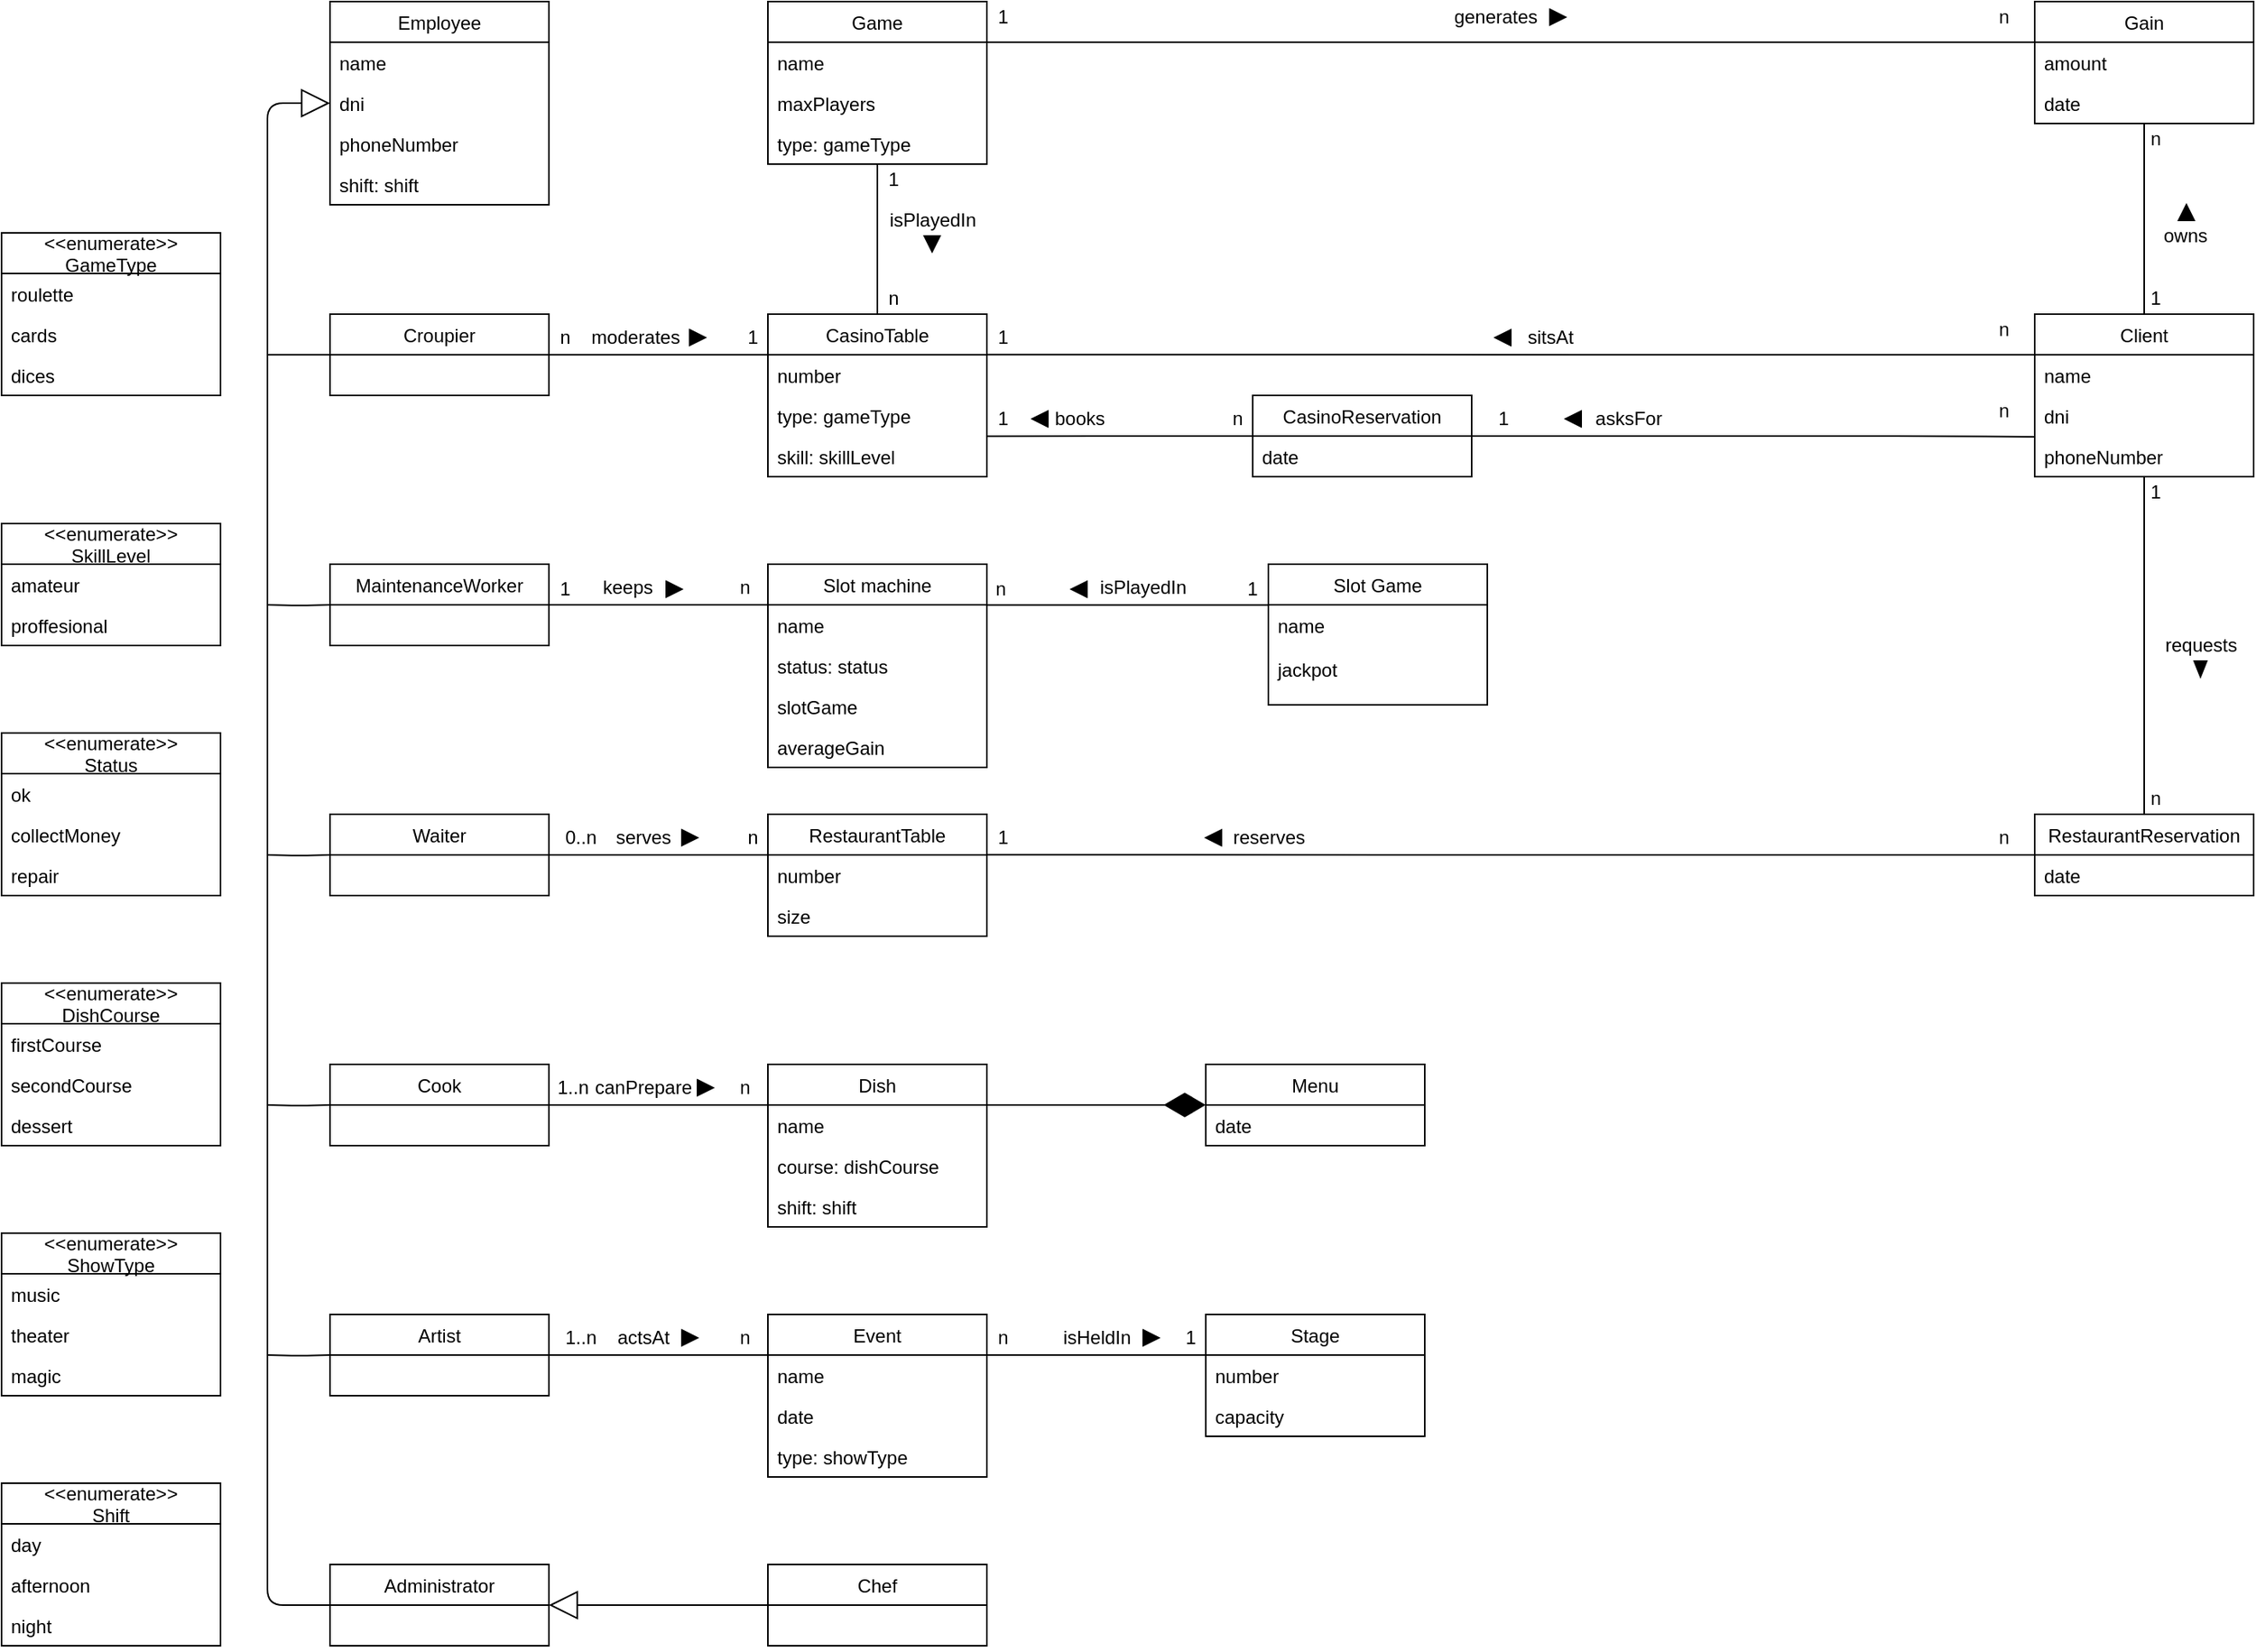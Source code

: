 <mxfile version="13.9.2" type="device"><diagram id="haP7rT65bJ3RNNxYi6FX" name="Page-1"><mxGraphModel dx="2075" dy="1882" grid="1" gridSize="10" guides="1" tooltips="1" connect="1" arrows="0" fold="1" page="1" pageScale="1" pageWidth="827" pageHeight="1169" math="0" shadow="0"><root><mxCell id="0"/><mxCell id="1" parent="0"/><mxCell id="ttoo0O_EBMb4lFPhNfV6-1" value="Employee" style="swimlane;fontStyle=0;childLayout=stackLayout;horizontal=1;startSize=26;fillColor=none;horizontalStack=0;resizeParent=1;resizeParentMax=0;resizeLast=0;collapsible=1;marginBottom=0;" parent="1" vertex="1"><mxGeometry x="-40" y="-960" width="140" height="130" as="geometry"/></mxCell><mxCell id="ttoo0O_EBMb4lFPhNfV6-2" value="name" style="text;strokeColor=none;fillColor=none;align=left;verticalAlign=top;spacingLeft=4;spacingRight=4;overflow=hidden;rotatable=0;points=[[0,0.5],[1,0.5]];portConstraint=eastwest;" parent="ttoo0O_EBMb4lFPhNfV6-1" vertex="1"><mxGeometry y="26" width="140" height="26" as="geometry"/></mxCell><mxCell id="ttoo0O_EBMb4lFPhNfV6-3" value="dni" style="text;strokeColor=none;fillColor=none;align=left;verticalAlign=top;spacingLeft=4;spacingRight=4;overflow=hidden;rotatable=0;points=[[0,0.5],[1,0.5]];portConstraint=eastwest;" parent="ttoo0O_EBMb4lFPhNfV6-1" vertex="1"><mxGeometry y="52" width="140" height="26" as="geometry"/></mxCell><mxCell id="ttoo0O_EBMb4lFPhNfV6-4" value="phoneNumber" style="text;strokeColor=none;fillColor=none;align=left;verticalAlign=top;spacingLeft=4;spacingRight=4;overflow=hidden;rotatable=0;points=[[0,0.5],[1,0.5]];portConstraint=eastwest;" parent="ttoo0O_EBMb4lFPhNfV6-1" vertex="1"><mxGeometry y="78" width="140" height="26" as="geometry"/></mxCell><mxCell id="U2jEPS7BG4JOYbLefs9r-9" value="shift: shift" style="text;strokeColor=none;fillColor=none;align=left;verticalAlign=top;spacingLeft=4;spacingRight=4;overflow=hidden;rotatable=0;points=[[0,0.5],[1,0.5]];portConstraint=eastwest;" parent="ttoo0O_EBMb4lFPhNfV6-1" vertex="1"><mxGeometry y="104" width="140" height="26" as="geometry"/></mxCell><mxCell id="ttoo0O_EBMb4lFPhNfV6-5" value="Cook" style="swimlane;fontStyle=0;childLayout=stackLayout;horizontal=1;startSize=26;fillColor=none;horizontalStack=0;resizeParent=1;resizeParentMax=0;resizeLast=0;collapsible=1;marginBottom=0;" parent="1" vertex="1"><mxGeometry x="-40" y="-280" width="140" height="52" as="geometry"/></mxCell><mxCell id="ttoo0O_EBMb4lFPhNfV6-9" value="Administrator" style="swimlane;fontStyle=0;childLayout=stackLayout;horizontal=1;startSize=26;fillColor=none;horizontalStack=0;resizeParent=1;resizeParentMax=0;resizeLast=0;collapsible=1;marginBottom=0;" parent="1" vertex="1"><mxGeometry x="-40" y="40" width="140" height="52" as="geometry"/></mxCell><mxCell id="ttoo0O_EBMb4lFPhNfV6-13" value="Artist" style="swimlane;fontStyle=0;childLayout=stackLayout;horizontal=1;startSize=26;fillColor=none;horizontalStack=0;resizeParent=1;resizeParentMax=0;resizeLast=0;collapsible=1;marginBottom=0;" parent="1" vertex="1"><mxGeometry x="-40" y="-120" width="140" height="52" as="geometry"/></mxCell><mxCell id="ttoo0O_EBMb4lFPhNfV6-17" value="Croupier" style="swimlane;fontStyle=0;childLayout=stackLayout;horizontal=1;startSize=26;fillColor=none;horizontalStack=0;resizeParent=1;resizeParentMax=0;resizeLast=0;collapsible=1;marginBottom=0;" parent="1" vertex="1"><mxGeometry x="-40" y="-760" width="140" height="52" as="geometry"/></mxCell><mxCell id="ttoo0O_EBMb4lFPhNfV6-22" value="Chef" style="swimlane;fontStyle=0;childLayout=stackLayout;horizontal=1;startSize=26;fillColor=none;horizontalStack=0;resizeParent=1;resizeParentMax=0;resizeLast=0;collapsible=1;marginBottom=0;swimlaneFillColor=#ffffff;" parent="1" vertex="1"><mxGeometry x="240" y="40" width="140" height="52" as="geometry"/></mxCell><mxCell id="ttoo0O_EBMb4lFPhNfV6-30" value="Game" style="swimlane;fontStyle=0;childLayout=stackLayout;horizontal=1;startSize=26;horizontalStack=0;resizeParent=1;resizeParentMax=0;resizeLast=0;collapsible=1;marginBottom=0;" parent="1" vertex="1"><mxGeometry x="240" y="-960" width="140" height="104" as="geometry"/></mxCell><mxCell id="ttoo0O_EBMb4lFPhNfV6-31" value="name" style="text;strokeColor=none;fillColor=none;align=left;verticalAlign=top;spacingLeft=4;spacingRight=4;overflow=hidden;rotatable=0;points=[[0,0.5],[1,0.5]];portConstraint=eastwest;" parent="ttoo0O_EBMb4lFPhNfV6-30" vertex="1"><mxGeometry y="26" width="140" height="26" as="geometry"/></mxCell><mxCell id="ttoo0O_EBMb4lFPhNfV6-33" value="maxPlayers" style="text;strokeColor=none;fillColor=none;align=left;verticalAlign=top;spacingLeft=4;spacingRight=4;overflow=hidden;rotatable=0;points=[[0,0.5],[1,0.5]];portConstraint=eastwest;" parent="ttoo0O_EBMb4lFPhNfV6-30" vertex="1"><mxGeometry y="52" width="140" height="26" as="geometry"/></mxCell><mxCell id="U2jEPS7BG4JOYbLefs9r-18" value="type: gameType" style="text;strokeColor=none;fillColor=none;align=left;verticalAlign=top;spacingLeft=4;spacingRight=4;overflow=hidden;rotatable=0;points=[[0,0.5],[1,0.5]];portConstraint=eastwest;" parent="ttoo0O_EBMb4lFPhNfV6-30" vertex="1"><mxGeometry y="78" width="140" height="26" as="geometry"/></mxCell><mxCell id="ttoo0O_EBMb4lFPhNfV6-34" value="CasinoTable" style="swimlane;fontStyle=0;childLayout=stackLayout;horizontal=1;startSize=26;fillColor=none;horizontalStack=0;resizeParent=1;resizeParentMax=0;resizeLast=0;collapsible=1;marginBottom=0;" parent="1" vertex="1"><mxGeometry x="240" y="-760" width="140" height="104" as="geometry"/></mxCell><mxCell id="ttoo0O_EBMb4lFPhNfV6-35" value="number" style="text;strokeColor=none;fillColor=none;align=left;verticalAlign=top;spacingLeft=4;spacingRight=4;overflow=hidden;rotatable=0;points=[[0,0.5],[1,0.5]];portConstraint=eastwest;" parent="ttoo0O_EBMb4lFPhNfV6-34" vertex="1"><mxGeometry y="26" width="140" height="26" as="geometry"/></mxCell><mxCell id="U2jEPS7BG4JOYbLefs9r-17" value="type: gameType" style="text;strokeColor=none;fillColor=none;align=left;verticalAlign=top;spacingLeft=4;spacingRight=4;overflow=hidden;rotatable=0;points=[[0,0.5],[1,0.5]];portConstraint=eastwest;" parent="ttoo0O_EBMb4lFPhNfV6-34" vertex="1"><mxGeometry y="52" width="140" height="26" as="geometry"/></mxCell><mxCell id="U2jEPS7BG4JOYbLefs9r-93" value="skill: skillLevel" style="text;strokeColor=none;fillColor=none;align=left;verticalAlign=top;spacingLeft=4;spacingRight=4;overflow=hidden;rotatable=0;points=[[0,0.5],[1,0.5]];portConstraint=eastwest;" parent="ttoo0O_EBMb4lFPhNfV6-34" vertex="1"><mxGeometry y="78" width="140" height="26" as="geometry"/></mxCell><mxCell id="ttoo0O_EBMb4lFPhNfV6-38" value="&lt;&lt;enumerate&gt;&gt;&#10;Shift" style="swimlane;fontStyle=0;childLayout=stackLayout;horizontal=1;startSize=26;fillColor=none;horizontalStack=0;resizeParent=1;resizeParentMax=0;resizeLast=0;collapsible=1;marginBottom=0;" parent="1" vertex="1"><mxGeometry x="-250" y="-12" width="140" height="104" as="geometry"/></mxCell><mxCell id="ttoo0O_EBMb4lFPhNfV6-39" value="day" style="text;strokeColor=none;fillColor=none;align=left;verticalAlign=top;spacingLeft=4;spacingRight=4;overflow=hidden;rotatable=0;points=[[0,0.5],[1,0.5]];portConstraint=eastwest;" parent="ttoo0O_EBMb4lFPhNfV6-38" vertex="1"><mxGeometry y="26" width="140" height="26" as="geometry"/></mxCell><mxCell id="ttoo0O_EBMb4lFPhNfV6-40" value="afternoon" style="text;strokeColor=none;fillColor=none;align=left;verticalAlign=top;spacingLeft=4;spacingRight=4;overflow=hidden;rotatable=0;points=[[0,0.5],[1,0.5]];portConstraint=eastwest;" parent="ttoo0O_EBMb4lFPhNfV6-38" vertex="1"><mxGeometry y="52" width="140" height="26" as="geometry"/></mxCell><mxCell id="ttoo0O_EBMb4lFPhNfV6-41" value="night" style="text;strokeColor=none;fillColor=none;align=left;verticalAlign=top;spacingLeft=4;spacingRight=4;overflow=hidden;rotatable=0;points=[[0,0.5],[1,0.5]];portConstraint=eastwest;" parent="ttoo0O_EBMb4lFPhNfV6-38" vertex="1"><mxGeometry y="78" width="140" height="26" as="geometry"/></mxCell><mxCell id="ttoo0O_EBMb4lFPhNfV6-42" value="Event" style="swimlane;fontStyle=0;childLayout=stackLayout;horizontal=1;startSize=26;fillColor=none;horizontalStack=0;resizeParent=1;resizeParentMax=0;resizeLast=0;collapsible=1;marginBottom=0;" parent="1" vertex="1"><mxGeometry x="240" y="-120" width="140" height="104" as="geometry"/></mxCell><mxCell id="ttoo0O_EBMb4lFPhNfV6-43" value="name" style="text;strokeColor=none;fillColor=none;align=left;verticalAlign=top;spacingLeft=4;spacingRight=4;overflow=hidden;rotatable=0;points=[[0,0.5],[1,0.5]];portConstraint=eastwest;" parent="ttoo0O_EBMb4lFPhNfV6-42" vertex="1"><mxGeometry y="26" width="140" height="26" as="geometry"/></mxCell><mxCell id="ttoo0O_EBMb4lFPhNfV6-44" value="date" style="text;strokeColor=none;fillColor=none;align=left;verticalAlign=top;spacingLeft=4;spacingRight=4;overflow=hidden;rotatable=0;points=[[0,0.5],[1,0.5]];portConstraint=eastwest;" parent="ttoo0O_EBMb4lFPhNfV6-42" vertex="1"><mxGeometry y="52" width="140" height="26" as="geometry"/></mxCell><mxCell id="ttoo0O_EBMb4lFPhNfV6-45" value="type: showType" style="text;strokeColor=none;fillColor=none;align=left;verticalAlign=top;spacingLeft=4;spacingRight=4;overflow=hidden;rotatable=0;points=[[0,0.5],[1,0.5]];portConstraint=eastwest;" parent="ttoo0O_EBMb4lFPhNfV6-42" vertex="1"><mxGeometry y="78" width="140" height="26" as="geometry"/></mxCell><mxCell id="ttoo0O_EBMb4lFPhNfV6-46" value="Slot machine" style="swimlane;fontStyle=0;childLayout=stackLayout;horizontal=1;startSize=26;fillColor=none;horizontalStack=0;resizeParent=1;resizeParentMax=0;resizeLast=0;collapsible=1;marginBottom=0;" parent="1" vertex="1"><mxGeometry x="240" y="-600" width="140" height="130" as="geometry"/></mxCell><mxCell id="ttoo0O_EBMb4lFPhNfV6-47" value="name" style="text;strokeColor=none;fillColor=none;align=left;verticalAlign=top;spacingLeft=4;spacingRight=4;overflow=hidden;rotatable=0;points=[[0,0.5],[1,0.5]];portConstraint=eastwest;" parent="ttoo0O_EBMb4lFPhNfV6-46" vertex="1"><mxGeometry y="26" width="140" height="26" as="geometry"/></mxCell><mxCell id="I0wCT_-brJnPzr2VMKMi-22" value="status: status" style="text;strokeColor=none;fillColor=none;align=left;verticalAlign=top;spacingLeft=4;spacingRight=4;overflow=hidden;rotatable=0;points=[[0,0.5],[1,0.5]];portConstraint=eastwest;" parent="ttoo0O_EBMb4lFPhNfV6-46" vertex="1"><mxGeometry y="52" width="140" height="26" as="geometry"/></mxCell><mxCell id="cX-3Dcb7DaohZiwyFIix-3" value="slotGame" style="text;strokeColor=none;fillColor=none;align=left;verticalAlign=top;spacingLeft=4;spacingRight=4;overflow=hidden;rotatable=0;points=[[0,0.5],[1,0.5]];portConstraint=eastwest;" parent="ttoo0O_EBMb4lFPhNfV6-46" vertex="1"><mxGeometry y="78" width="140" height="26" as="geometry"/></mxCell><mxCell id="ttoo0O_EBMb4lFPhNfV6-48" value="averageGain" style="text;strokeColor=none;fillColor=none;align=left;verticalAlign=top;spacingLeft=4;spacingRight=4;overflow=hidden;rotatable=0;points=[[0,0.5],[1,0.5]];portConstraint=eastwest;" parent="ttoo0O_EBMb4lFPhNfV6-46" vertex="1"><mxGeometry y="104" width="140" height="26" as="geometry"/></mxCell><mxCell id="ttoo0O_EBMb4lFPhNfV6-50" value="Menu" style="swimlane;fontStyle=0;childLayout=stackLayout;horizontal=1;startSize=26;fillColor=none;horizontalStack=0;resizeParent=1;resizeParentMax=0;resizeLast=0;collapsible=1;marginBottom=0;" parent="1" vertex="1"><mxGeometry x="520" y="-280" width="140" height="52" as="geometry"/></mxCell><mxCell id="ttoo0O_EBMb4lFPhNfV6-51" value="date" style="text;strokeColor=none;fillColor=none;align=left;verticalAlign=top;spacingLeft=4;spacingRight=4;overflow=hidden;rotatable=0;points=[[0,0.5],[1,0.5]];portConstraint=eastwest;" parent="ttoo0O_EBMb4lFPhNfV6-50" vertex="1"><mxGeometry y="26" width="140" height="26" as="geometry"/></mxCell><mxCell id="ttoo0O_EBMb4lFPhNfV6-58" value="&lt;&lt;enumerate&gt;&gt;&#10;DishCourse" style="swimlane;fontStyle=0;childLayout=stackLayout;horizontal=1;startSize=26;fillColor=none;horizontalStack=0;resizeParent=1;resizeParentMax=0;resizeLast=0;collapsible=1;marginBottom=0;" parent="1" vertex="1"><mxGeometry x="-250" y="-332" width="140" height="104" as="geometry"/></mxCell><mxCell id="ttoo0O_EBMb4lFPhNfV6-59" value="firstCourse" style="text;strokeColor=none;fillColor=none;align=left;verticalAlign=top;spacingLeft=4;spacingRight=4;overflow=hidden;rotatable=0;points=[[0,0.5],[1,0.5]];portConstraint=eastwest;" parent="ttoo0O_EBMb4lFPhNfV6-58" vertex="1"><mxGeometry y="26" width="140" height="26" as="geometry"/></mxCell><mxCell id="ttoo0O_EBMb4lFPhNfV6-60" value="secondCourse" style="text;strokeColor=none;fillColor=none;align=left;verticalAlign=top;spacingLeft=4;spacingRight=4;overflow=hidden;rotatable=0;points=[[0,0.5],[1,0.5]];portConstraint=eastwest;" parent="ttoo0O_EBMb4lFPhNfV6-58" vertex="1"><mxGeometry y="52" width="140" height="26" as="geometry"/></mxCell><mxCell id="ttoo0O_EBMb4lFPhNfV6-61" value="dessert" style="text;strokeColor=none;fillColor=none;align=left;verticalAlign=top;spacingLeft=4;spacingRight=4;overflow=hidden;rotatable=0;points=[[0,0.5],[1,0.5]];portConstraint=eastwest;" parent="ttoo0O_EBMb4lFPhNfV6-58" vertex="1"><mxGeometry y="78" width="140" height="26" as="geometry"/></mxCell><mxCell id="U2jEPS7BG4JOYbLefs9r-5" value="" style="endArrow=block;endSize=16;endFill=0;html=1;" parent="1" source="ttoo0O_EBMb4lFPhNfV6-22" target="ttoo0O_EBMb4lFPhNfV6-9" edge="1"><mxGeometry width="160" relative="1" as="geometry"><mxPoint x="330" y="560" as="sourcePoint"/><mxPoint x="726.22" y="697.324" as="targetPoint"/></mxGeometry></mxCell><mxCell id="U2jEPS7BG4JOYbLefs9r-11" value="&lt;&lt;enumerate&gt;&gt;&#10;GameType" style="swimlane;fontStyle=0;childLayout=stackLayout;horizontal=1;startSize=26;fillColor=none;horizontalStack=0;resizeParent=1;resizeParentMax=0;resizeLast=0;collapsible=1;marginBottom=0;" parent="1" vertex="1"><mxGeometry x="-250" y="-812" width="140" height="104" as="geometry"/></mxCell><mxCell id="U2jEPS7BG4JOYbLefs9r-12" value="roulette" style="text;strokeColor=none;fillColor=none;align=left;verticalAlign=top;spacingLeft=4;spacingRight=4;overflow=hidden;rotatable=0;points=[[0,0.5],[1,0.5]];portConstraint=eastwest;" parent="U2jEPS7BG4JOYbLefs9r-11" vertex="1"><mxGeometry y="26" width="140" height="26" as="geometry"/></mxCell><mxCell id="U2jEPS7BG4JOYbLefs9r-13" value="cards" style="text;strokeColor=none;fillColor=none;align=left;verticalAlign=top;spacingLeft=4;spacingRight=4;overflow=hidden;rotatable=0;points=[[0,0.5],[1,0.5]];portConstraint=eastwest;" parent="U2jEPS7BG4JOYbLefs9r-11" vertex="1"><mxGeometry y="52" width="140" height="26" as="geometry"/></mxCell><mxCell id="U2jEPS7BG4JOYbLefs9r-14" value="dices" style="text;strokeColor=none;fillColor=none;align=left;verticalAlign=top;spacingLeft=4;spacingRight=4;overflow=hidden;rotatable=0;points=[[0,0.5],[1,0.5]];portConstraint=eastwest;" parent="U2jEPS7BG4JOYbLefs9r-11" vertex="1"><mxGeometry y="78" width="140" height="26" as="geometry"/></mxCell><mxCell id="U2jEPS7BG4JOYbLefs9r-20" value="1" style="text;html=1;align=center;verticalAlign=middle;resizable=0;points=[];autosize=1;" parent="1" vertex="1"><mxGeometry x="380" y="-755" width="20" height="20" as="geometry"/></mxCell><mxCell id="U2jEPS7BG4JOYbLefs9r-21" value="n" style="text;html=1;align=center;verticalAlign=middle;resizable=0;points=[];autosize=1;" parent="1" vertex="1"><mxGeometry x="1020" y="-760" width="20" height="20" as="geometry"/></mxCell><mxCell id="U2jEPS7BG4JOYbLefs9r-22" value="isPlayedIn" style="text;html=1;align=center;verticalAlign=middle;resizable=0;points=[];autosize=1;" parent="1" vertex="1"><mxGeometry x="310" y="-830" width="70" height="20" as="geometry"/></mxCell><mxCell id="U2jEPS7BG4JOYbLefs9r-24" value="n" style="text;html=1;align=center;verticalAlign=middle;resizable=0;points=[];autosize=1;" parent="1" vertex="1"><mxGeometry x="215" y="-595" width="20" height="20" as="geometry"/></mxCell><mxCell id="U2jEPS7BG4JOYbLefs9r-25" value="1" style="text;html=1;align=center;verticalAlign=middle;resizable=0;points=[];autosize=1;" parent="1" vertex="1"><mxGeometry x="1117" y="-780" width="20" height="20" as="geometry"/></mxCell><mxCell id="U2jEPS7BG4JOYbLefs9r-26" value="moderates" style="text;html=1;align=center;verticalAlign=middle;resizable=0;points=[];autosize=1;" parent="1" vertex="1"><mxGeometry x="120" y="-755" width="70" height="20" as="geometry"/></mxCell><mxCell id="U2jEPS7BG4JOYbLefs9r-28" value="n" style="text;html=1;align=center;verticalAlign=middle;resizable=0;points=[];autosize=1;" parent="1" vertex="1"><mxGeometry x="215" y="-115" width="20" height="20" as="geometry"/></mxCell><mxCell id="U2jEPS7BG4JOYbLefs9r-29" value="1..n" style="text;html=1;align=center;verticalAlign=middle;resizable=0;points=[];autosize=1;" parent="1" vertex="1"><mxGeometry x="100" y="-115" width="40" height="20" as="geometry"/></mxCell><mxCell id="U2jEPS7BG4JOYbLefs9r-32" value="&lt;&lt;enumerate&gt;&gt;&#10;ShowType" style="swimlane;fontStyle=0;childLayout=stackLayout;horizontal=1;startSize=26;fillColor=none;horizontalStack=0;resizeParent=1;resizeParentMax=0;resizeLast=0;collapsible=1;marginBottom=0;" parent="1" vertex="1"><mxGeometry x="-250" y="-172" width="140" height="104" as="geometry"/></mxCell><mxCell id="U2jEPS7BG4JOYbLefs9r-33" value="music" style="text;strokeColor=none;fillColor=none;align=left;verticalAlign=top;spacingLeft=4;spacingRight=4;overflow=hidden;rotatable=0;points=[[0,0.5],[1,0.5]];portConstraint=eastwest;" parent="U2jEPS7BG4JOYbLefs9r-32" vertex="1"><mxGeometry y="26" width="140" height="26" as="geometry"/></mxCell><mxCell id="U2jEPS7BG4JOYbLefs9r-34" value="theater" style="text;strokeColor=none;fillColor=none;align=left;verticalAlign=top;spacingLeft=4;spacingRight=4;overflow=hidden;rotatable=0;points=[[0,0.5],[1,0.5]];portConstraint=eastwest;" parent="U2jEPS7BG4JOYbLefs9r-32" vertex="1"><mxGeometry y="52" width="140" height="26" as="geometry"/></mxCell><mxCell id="U2jEPS7BG4JOYbLefs9r-35" value="magic" style="text;strokeColor=none;fillColor=none;align=left;verticalAlign=top;spacingLeft=4;spacingRight=4;overflow=hidden;rotatable=0;points=[[0,0.5],[1,0.5]];portConstraint=eastwest;" parent="U2jEPS7BG4JOYbLefs9r-32" vertex="1"><mxGeometry y="78" width="140" height="26" as="geometry"/></mxCell><mxCell id="U2jEPS7BG4JOYbLefs9r-40" value="Dish" style="swimlane;fontStyle=0;childLayout=stackLayout;horizontal=1;startSize=26;fillColor=none;horizontalStack=0;resizeParent=1;resizeParentMax=0;resizeLast=0;collapsible=1;marginBottom=0;" parent="1" vertex="1"><mxGeometry x="240" y="-280" width="140" height="104" as="geometry"/></mxCell><mxCell id="U2jEPS7BG4JOYbLefs9r-41" value="name" style="text;strokeColor=none;fillColor=none;align=left;verticalAlign=top;spacingLeft=4;spacingRight=4;overflow=hidden;rotatable=0;points=[[0,0.5],[1,0.5]];portConstraint=eastwest;" parent="U2jEPS7BG4JOYbLefs9r-40" vertex="1"><mxGeometry y="26" width="140" height="26" as="geometry"/></mxCell><mxCell id="U2jEPS7BG4JOYbLefs9r-42" value="course: dishCourse" style="text;strokeColor=none;fillColor=none;align=left;verticalAlign=top;spacingLeft=4;spacingRight=4;overflow=hidden;rotatable=0;points=[[0,0.5],[1,0.5]];portConstraint=eastwest;" parent="U2jEPS7BG4JOYbLefs9r-40" vertex="1"><mxGeometry y="52" width="140" height="26" as="geometry"/></mxCell><mxCell id="U2jEPS7BG4JOYbLefs9r-43" value="shift: shift" style="text;strokeColor=none;fillColor=none;align=left;verticalAlign=top;spacingLeft=4;spacingRight=4;overflow=hidden;rotatable=0;points=[[0,0.5],[1,0.5]];portConstraint=eastwest;" parent="U2jEPS7BG4JOYbLefs9r-40" vertex="1"><mxGeometry y="78" width="140" height="26" as="geometry"/></mxCell><mxCell id="U2jEPS7BG4JOYbLefs9r-44" value="" style="endArrow=diamondThin;endFill=1;endSize=24;html=1;entryX=0;entryY=0;entryDx=0;entryDy=0;entryPerimeter=0;" parent="1" target="ttoo0O_EBMb4lFPhNfV6-51" edge="1"><mxGeometry width="160" relative="1" as="geometry"><mxPoint x="380" y="-254" as="sourcePoint"/><mxPoint x="490" y="540" as="targetPoint"/></mxGeometry></mxCell><mxCell id="U2jEPS7BG4JOYbLefs9r-47" value="1..n" style="text;html=1;align=center;verticalAlign=middle;resizable=0;points=[];autosize=1;" parent="1" vertex="1"><mxGeometry x="95" y="-275" width="40" height="20" as="geometry"/></mxCell><mxCell id="U2jEPS7BG4JOYbLefs9r-49" value="canPrepare" style="text;html=1;align=center;verticalAlign=middle;resizable=0;points=[];autosize=1;" parent="1" vertex="1"><mxGeometry x="120" y="-275" width="80" height="20" as="geometry"/></mxCell><mxCell id="U2jEPS7BG4JOYbLefs9r-51" value="n" style="text;html=1;align=center;verticalAlign=middle;resizable=0;points=[];autosize=1;" parent="1" vertex="1"><mxGeometry x="215" y="-275" width="20" height="20" as="geometry"/></mxCell><mxCell id="U2jEPS7BG4JOYbLefs9r-53" value="" style="endArrow=none;html=1;entryX=1;entryY=0.001;entryDx=0;entryDy=0;entryPerimeter=0;" parent="1" target="ttoo0O_EBMb4lFPhNfV6-43" edge="1"><mxGeometry width="50" height="50" relative="1" as="geometry"><mxPoint x="520" y="-94" as="sourcePoint"/><mxPoint x="390" y="-90" as="targetPoint"/></mxGeometry></mxCell><mxCell id="U2jEPS7BG4JOYbLefs9r-54" value="1" style="text;html=1;align=center;verticalAlign=middle;resizable=0;points=[];autosize=1;" parent="1" vertex="1"><mxGeometry x="220" y="-755" width="20" height="20" as="geometry"/></mxCell><mxCell id="U2jEPS7BG4JOYbLefs9r-55" value="n" style="text;html=1;align=center;verticalAlign=middle;resizable=0;points=[];autosize=1;" parent="1" vertex="1"><mxGeometry x="100" y="-755" width="20" height="20" as="geometry"/></mxCell><mxCell id="U2jEPS7BG4JOYbLefs9r-56" value="actsAt" style="text;html=1;align=center;verticalAlign=middle;resizable=0;points=[];autosize=1;" parent="1" vertex="1"><mxGeometry x="135" y="-115" width="50" height="20" as="geometry"/></mxCell><mxCell id="U2jEPS7BG4JOYbLefs9r-58" value="isHeldIn" style="text;html=1;align=center;verticalAlign=middle;resizable=0;points=[];autosize=1;" parent="1" vertex="1"><mxGeometry x="420" y="-115" width="60" height="20" as="geometry"/></mxCell><mxCell id="U2jEPS7BG4JOYbLefs9r-69" value="Gain" style="swimlane;fontStyle=0;childLayout=stackLayout;horizontal=1;startSize=26;fillColor=none;horizontalStack=0;resizeParent=1;resizeParentMax=0;resizeLast=0;collapsible=1;marginBottom=0;" parent="1" vertex="1"><mxGeometry x="1050" y="-960" width="140" height="78" as="geometry"/></mxCell><mxCell id="U2jEPS7BG4JOYbLefs9r-70" value="amount" style="text;strokeColor=none;fillColor=none;align=left;verticalAlign=top;spacingLeft=4;spacingRight=4;overflow=hidden;rotatable=0;points=[[0,0.5],[1,0.5]];portConstraint=eastwest;" parent="U2jEPS7BG4JOYbLefs9r-69" vertex="1"><mxGeometry y="26" width="140" height="26" as="geometry"/></mxCell><mxCell id="U2jEPS7BG4JOYbLefs9r-89" value="date" style="text;strokeColor=none;fillColor=none;align=left;verticalAlign=top;spacingLeft=4;spacingRight=4;overflow=hidden;rotatable=0;points=[[0,0.5],[1,0.5]];portConstraint=eastwest;" parent="U2jEPS7BG4JOYbLefs9r-69" vertex="1"><mxGeometry y="52" width="140" height="26" as="geometry"/></mxCell><mxCell id="U2jEPS7BG4JOYbLefs9r-73" value="Client" style="swimlane;fontStyle=0;childLayout=stackLayout;horizontal=1;startSize=26;fillColor=none;horizontalStack=0;resizeParent=1;resizeParentMax=0;resizeLast=0;collapsible=1;marginBottom=0;" parent="1" vertex="1"><mxGeometry x="1050" y="-760" width="140" height="104" as="geometry"/></mxCell><mxCell id="U2jEPS7BG4JOYbLefs9r-74" value="name" style="text;strokeColor=none;fillColor=none;align=left;verticalAlign=top;spacingLeft=4;spacingRight=4;overflow=hidden;rotatable=0;points=[[0,0.5],[1,0.5]];portConstraint=eastwest;" parent="U2jEPS7BG4JOYbLefs9r-73" vertex="1"><mxGeometry y="26" width="140" height="26" as="geometry"/></mxCell><mxCell id="U2jEPS7BG4JOYbLefs9r-75" value="dni" style="text;strokeColor=none;fillColor=none;align=left;verticalAlign=top;spacingLeft=4;spacingRight=4;overflow=hidden;rotatable=0;points=[[0,0.5],[1,0.5]];portConstraint=eastwest;" parent="U2jEPS7BG4JOYbLefs9r-73" vertex="1"><mxGeometry y="52" width="140" height="26" as="geometry"/></mxCell><mxCell id="U2jEPS7BG4JOYbLefs9r-76" value="phoneNumber" style="text;strokeColor=none;fillColor=none;align=left;verticalAlign=top;spacingLeft=4;spacingRight=4;overflow=hidden;rotatable=0;points=[[0,0.5],[1,0.5]];portConstraint=eastwest;" parent="U2jEPS7BG4JOYbLefs9r-73" vertex="1"><mxGeometry y="78" width="140" height="26" as="geometry"/></mxCell><mxCell id="U2jEPS7BG4JOYbLefs9r-80" value="n" style="text;html=1;align=center;verticalAlign=middle;resizable=0;points=[];autosize=1;" parent="1" vertex="1"><mxGeometry x="310" y="-780" width="20" height="20" as="geometry"/></mxCell><mxCell id="U2jEPS7BG4JOYbLefs9r-83" value="n" style="text;html=1;align=center;verticalAlign=middle;resizable=0;points=[];autosize=1;" parent="1" vertex="1"><mxGeometry x="1020" y="-960" width="20" height="20" as="geometry"/></mxCell><mxCell id="U2jEPS7BG4JOYbLefs9r-84" value="1" style="text;html=1;align=center;verticalAlign=middle;resizable=0;points=[];autosize=1;" parent="1" vertex="1"><mxGeometry x="310" y="-856" width="20" height="20" as="geometry"/></mxCell><mxCell id="U2jEPS7BG4JOYbLefs9r-86" value="n" style="text;html=1;align=center;verticalAlign=middle;resizable=0;points=[];autosize=1;" parent="1" vertex="1"><mxGeometry x="1117" y="-882" width="20" height="20" as="geometry"/></mxCell><mxCell id="U2jEPS7BG4JOYbLefs9r-87" value="1" style="text;html=1;align=center;verticalAlign=middle;resizable=0;points=[];autosize=1;" parent="1" vertex="1"><mxGeometry x="380" y="-960" width="20" height="20" as="geometry"/></mxCell><mxCell id="U2jEPS7BG4JOYbLefs9r-88" value="owns" style="text;html=1;align=center;verticalAlign=middle;resizable=0;points=[];autosize=1;" parent="1" vertex="1"><mxGeometry x="1126" y="-820" width="40" height="20" as="geometry"/></mxCell><mxCell id="U2jEPS7BG4JOYbLefs9r-90" value="sitsAt" style="text;html=1;align=center;verticalAlign=middle;resizable=0;points=[];autosize=1;" parent="1" vertex="1"><mxGeometry x="720" y="-755" width="40" height="20" as="geometry"/></mxCell><mxCell id="U2jEPS7BG4JOYbLefs9r-92" value="generates" style="text;html=1;align=center;verticalAlign=middle;resizable=0;points=[];autosize=1;" parent="1" vertex="1"><mxGeometry x="670" y="-960" width="70" height="20" as="geometry"/></mxCell><mxCell id="U2jEPS7BG4JOYbLefs9r-94" value="&lt;&lt;enumerate&gt;&gt;&#10;SkillLevel" style="swimlane;fontStyle=0;childLayout=stackLayout;horizontal=1;startSize=26;fillColor=none;horizontalStack=0;resizeParent=1;resizeParentMax=0;resizeLast=0;collapsible=1;marginBottom=0;" parent="1" vertex="1"><mxGeometry x="-250" y="-626" width="140" height="78" as="geometry"/></mxCell><mxCell id="U2jEPS7BG4JOYbLefs9r-95" value="amateur" style="text;strokeColor=none;fillColor=none;align=left;verticalAlign=top;spacingLeft=4;spacingRight=4;overflow=hidden;rotatable=0;points=[[0,0.5],[1,0.5]];portConstraint=eastwest;" parent="U2jEPS7BG4JOYbLefs9r-94" vertex="1"><mxGeometry y="26" width="140" height="26" as="geometry"/></mxCell><mxCell id="U2jEPS7BG4JOYbLefs9r-96" value="proffesional" style="text;strokeColor=none;fillColor=none;align=left;verticalAlign=top;spacingLeft=4;spacingRight=4;overflow=hidden;rotatable=0;points=[[0,0.5],[1,0.5]];portConstraint=eastwest;" parent="U2jEPS7BG4JOYbLefs9r-94" vertex="1"><mxGeometry y="52" width="140" height="26" as="geometry"/></mxCell><mxCell id="I0wCT_-brJnPzr2VMKMi-1" value="MaintenanceWorker" style="swimlane;fontStyle=0;childLayout=stackLayout;horizontal=1;startSize=26;fillColor=none;horizontalStack=0;resizeParent=1;resizeParentMax=0;resizeLast=0;collapsible=1;marginBottom=0;" parent="1" vertex="1"><mxGeometry x="-40" y="-600" width="140" height="52" as="geometry"/></mxCell><mxCell id="I0wCT_-brJnPzr2VMKMi-5" value="" style="endArrow=block;endSize=16;endFill=0;html=1;" parent="1" target="ttoo0O_EBMb4lFPhNfV6-1" edge="1"><mxGeometry width="160" relative="1" as="geometry"><mxPoint x="-80" y="-720" as="sourcePoint"/><mxPoint x="-80" y="-890" as="targetPoint"/><Array as="points"><mxPoint x="-80" y="-895"/></Array></mxGeometry></mxCell><mxCell id="I0wCT_-brJnPzr2VMKMi-6" value="" style="endArrow=none;html=1;exitX=0;exitY=0.5;exitDx=0;exitDy=0;" parent="1" source="ttoo0O_EBMb4lFPhNfV6-9" edge="1"><mxGeometry width="50" height="50" relative="1" as="geometry"><mxPoint x="-50" y="-170" as="sourcePoint"/><mxPoint x="-80" y="-734" as="targetPoint"/><Array as="points"><mxPoint x="-80" y="66"/><mxPoint x="-80" y="-94"/><mxPoint x="-80" y="-320"/><mxPoint x="-80" y="-734"/></Array></mxGeometry></mxCell><mxCell id="I0wCT_-brJnPzr2VMKMi-9" value="" style="endArrow=none;html=1;edgeStyle=orthogonalEdgeStyle;entryX=0;entryY=0.25;entryDx=0;entryDy=0;exitX=1;exitY=0.5;exitDx=0;exitDy=0;" parent="1" source="ttoo0O_EBMb4lFPhNfV6-13" target="ttoo0O_EBMb4lFPhNfV6-42" edge="1"><mxGeometry relative="1" as="geometry"><mxPoint x="80" y="-130" as="sourcePoint"/><mxPoint x="240" y="-130" as="targetPoint"/></mxGeometry></mxCell><mxCell id="I0wCT_-brJnPzr2VMKMi-12" value="" style="endArrow=none;html=1;edgeStyle=orthogonalEdgeStyle;" parent="1" target="ttoo0O_EBMb4lFPhNfV6-13" edge="1"><mxGeometry relative="1" as="geometry"><mxPoint x="-80" y="-94" as="sourcePoint"/><mxPoint x="-190" y="10" as="targetPoint"/></mxGeometry></mxCell><mxCell id="I0wCT_-brJnPzr2VMKMi-13" value="" style="endArrow=none;html=1;edgeStyle=orthogonalEdgeStyle;entryX=0;entryY=0.5;entryDx=0;entryDy=0;" parent="1" target="I0wCT_-brJnPzr2VMKMi-1" edge="1"><mxGeometry relative="1" as="geometry"><mxPoint x="-80" y="-574" as="sourcePoint"/><mxPoint x="-40" y="-534.07" as="targetPoint"/></mxGeometry></mxCell><mxCell id="I0wCT_-brJnPzr2VMKMi-14" value="" style="endArrow=none;html=1;edgeStyle=orthogonalEdgeStyle;entryX=0;entryY=0;entryDx=0;entryDy=0;entryPerimeter=0;" parent="1" target="U2jEPS7BG4JOYbLefs9r-74" edge="1"><mxGeometry relative="1" as="geometry"><mxPoint x="380" y="-734.14" as="sourcePoint"/><mxPoint x="520" y="-734" as="targetPoint"/><Array as="points"><mxPoint x="460" y="-734"/><mxPoint x="460" y="-734"/></Array></mxGeometry></mxCell><mxCell id="I0wCT_-brJnPzr2VMKMi-15" value="" style="endArrow=none;html=1;edgeStyle=orthogonalEdgeStyle;" parent="1" source="ttoo0O_EBMb4lFPhNfV6-30" target="ttoo0O_EBMb4lFPhNfV6-34" edge="1"><mxGeometry relative="1" as="geometry"><mxPoint x="-250" y="-770" as="sourcePoint"/><mxPoint x="-90" y="-770" as="targetPoint"/></mxGeometry></mxCell><mxCell id="I0wCT_-brJnPzr2VMKMi-16" value="" style="endArrow=none;html=1;edgeStyle=orthogonalEdgeStyle;" parent="1" source="U2jEPS7BG4JOYbLefs9r-73" target="U2jEPS7BG4JOYbLefs9r-69" edge="1"><mxGeometry relative="1" as="geometry"><mxPoint x="80" y="-740" as="sourcePoint"/><mxPoint x="240" y="-740" as="targetPoint"/></mxGeometry></mxCell><mxCell id="I0wCT_-brJnPzr2VMKMi-17" value="" style="endArrow=none;html=1;edgeStyle=orthogonalEdgeStyle;" parent="1" source="ttoo0O_EBMb4lFPhNfV6-17" edge="1"><mxGeometry relative="1" as="geometry"><mxPoint x="120" y="-720" as="sourcePoint"/><mxPoint x="240" y="-734" as="targetPoint"/></mxGeometry></mxCell><mxCell id="I0wCT_-brJnPzr2VMKMi-18" value="" style="endArrow=none;html=1;edgeStyle=orthogonalEdgeStyle;entryX=0;entryY=0;entryDx=0;entryDy=0;entryPerimeter=0;" parent="1" target="U2jEPS7BG4JOYbLefs9r-70" edge="1"><mxGeometry relative="1" as="geometry"><mxPoint x="380" y="-934" as="sourcePoint"/><mxPoint x="700" y="-934" as="targetPoint"/><Array as="points"><mxPoint x="640" y="-934"/><mxPoint x="640" y="-934"/></Array></mxGeometry></mxCell><mxCell id="I0wCT_-brJnPzr2VMKMi-24" value="" style="triangle;whiteSpace=wrap;html=1;fillColor=#000000;direction=north;" parent="1" vertex="1"><mxGeometry x="1142" y="-830" width="10" height="10" as="geometry"/></mxCell><mxCell id="I0wCT_-brJnPzr2VMKMi-25" value="" style="triangle;whiteSpace=wrap;html=1;fillColor=#000000;direction=west;" parent="1" vertex="1"><mxGeometry x="705" y="-750" width="10" height="10" as="geometry"/></mxCell><mxCell id="I0wCT_-brJnPzr2VMKMi-26" value="" style="endArrow=none;html=1;edgeStyle=orthogonalEdgeStyle;entryX=0;entryY=0.5;entryDx=0;entryDy=0;" parent="1" target="ttoo0O_EBMb4lFPhNfV6-5" edge="1"><mxGeometry relative="1" as="geometry"><mxPoint x="-80" y="-254" as="sourcePoint"/><mxPoint x="-40" y="-254.17" as="targetPoint"/></mxGeometry></mxCell><mxCell id="I0wCT_-brJnPzr2VMKMi-27" value="" style="endArrow=none;html=1;entryX=0;entryY=0.5;entryDx=0;entryDy=0;" parent="1" target="ttoo0O_EBMb4lFPhNfV6-17" edge="1"><mxGeometry width="50" height="50" relative="1" as="geometry"><mxPoint x="-80" y="-734" as="sourcePoint"/><mxPoint x="-90" y="-740" as="targetPoint"/></mxGeometry></mxCell><mxCell id="I0wCT_-brJnPzr2VMKMi-28" value="Stage" style="swimlane;fontStyle=0;childLayout=stackLayout;horizontal=1;startSize=26;fillColor=none;horizontalStack=0;resizeParent=1;resizeParentMax=0;resizeLast=0;collapsible=1;marginBottom=0;" parent="1" vertex="1"><mxGeometry x="520" y="-120" width="140" height="78" as="geometry"><mxRectangle x="520" y="-120" width="60" height="26" as="alternateBounds"/></mxGeometry></mxCell><mxCell id="I0wCT_-brJnPzr2VMKMi-29" value="number" style="text;strokeColor=none;fillColor=none;align=left;verticalAlign=top;spacingLeft=4;spacingRight=4;overflow=hidden;rotatable=0;points=[[0,0.5],[1,0.5]];portConstraint=eastwest;" parent="I0wCT_-brJnPzr2VMKMi-28" vertex="1"><mxGeometry y="26" width="140" height="26" as="geometry"/></mxCell><mxCell id="I0wCT_-brJnPzr2VMKMi-30" value="capacity" style="text;strokeColor=none;fillColor=none;align=left;verticalAlign=top;spacingLeft=4;spacingRight=4;overflow=hidden;rotatable=0;points=[[0,0.5],[1,0.5]];portConstraint=eastwest;" parent="I0wCT_-brJnPzr2VMKMi-28" vertex="1"><mxGeometry y="52" width="140" height="26" as="geometry"/></mxCell><mxCell id="I0wCT_-brJnPzr2VMKMi-32" value="" style="endArrow=none;html=1;edgeStyle=orthogonalEdgeStyle;exitX=1;exitY=0.5;exitDx=0;exitDy=0;entryX=0;entryY=0.25;entryDx=0;entryDy=0;" parent="1" source="ttoo0O_EBMb4lFPhNfV6-5" target="U2jEPS7BG4JOYbLefs9r-40" edge="1"><mxGeometry relative="1" as="geometry"><mxPoint x="90" y="-200" as="sourcePoint"/><mxPoint x="220" y="-254" as="targetPoint"/></mxGeometry></mxCell><mxCell id="I0wCT_-brJnPzr2VMKMi-33" value="" style="endArrow=none;html=1;edgeStyle=orthogonalEdgeStyle;exitX=1;exitY=0.5;exitDx=0;exitDy=0;" parent="1" source="I0wCT_-brJnPzr2VMKMi-1" edge="1"><mxGeometry relative="1" as="geometry"><mxPoint x="70" y="-548" as="sourcePoint"/><mxPoint x="240" y="-574" as="targetPoint"/><Array as="points"><mxPoint x="240" y="-574"/></Array></mxGeometry></mxCell><mxCell id="I0wCT_-brJnPzr2VMKMi-34" value="1" style="text;html=1;align=center;verticalAlign=middle;resizable=0;points=[];autosize=1;" parent="1" vertex="1"><mxGeometry x="100" y="-594" width="20" height="20" as="geometry"/></mxCell><mxCell id="I0wCT_-brJnPzr2VMKMi-35" value="1" style="text;html=1;align=center;verticalAlign=middle;resizable=0;points=[];autosize=1;" parent="1" vertex="1"><mxGeometry x="500" y="-115" width="20" height="20" as="geometry"/></mxCell><mxCell id="I0wCT_-brJnPzr2VMKMi-37" value="keeps" style="text;html=1;align=center;verticalAlign=middle;resizable=0;points=[];autosize=1;" parent="1" vertex="1"><mxGeometry x="125" y="-595" width="50" height="20" as="geometry"/></mxCell><mxCell id="I0wCT_-brJnPzr2VMKMi-38" value="n" style="text;html=1;align=center;verticalAlign=middle;resizable=0;points=[];autosize=1;" parent="1" vertex="1"><mxGeometry x="380" y="-115" width="20" height="20" as="geometry"/></mxCell><mxCell id="I0wCT_-brJnPzr2VMKMi-39" value="&lt;&lt;enumerate&gt;&gt;&#10;Status" style="swimlane;fontStyle=0;childLayout=stackLayout;horizontal=1;startSize=26;fillColor=none;horizontalStack=0;resizeParent=1;resizeParentMax=0;resizeLast=0;collapsible=1;marginBottom=0;" parent="1" vertex="1"><mxGeometry x="-250" y="-492" width="140" height="104" as="geometry"/></mxCell><mxCell id="I0wCT_-brJnPzr2VMKMi-40" value="ok" style="text;strokeColor=none;fillColor=none;align=left;verticalAlign=top;spacingLeft=4;spacingRight=4;overflow=hidden;rotatable=0;points=[[0,0.5],[1,0.5]];portConstraint=eastwest;" parent="I0wCT_-brJnPzr2VMKMi-39" vertex="1"><mxGeometry y="26" width="140" height="26" as="geometry"/></mxCell><mxCell id="I0wCT_-brJnPzr2VMKMi-41" value="collectMoney" style="text;strokeColor=none;fillColor=none;align=left;verticalAlign=top;spacingLeft=4;spacingRight=4;overflow=hidden;rotatable=0;points=[[0,0.5],[1,0.5]];portConstraint=eastwest;" parent="I0wCT_-brJnPzr2VMKMi-39" vertex="1"><mxGeometry y="52" width="140" height="26" as="geometry"/></mxCell><mxCell id="I0wCT_-brJnPzr2VMKMi-42" value="repair" style="text;strokeColor=none;fillColor=none;align=left;verticalAlign=top;spacingLeft=4;spacingRight=4;overflow=hidden;rotatable=0;points=[[0,0.5],[1,0.5]];portConstraint=eastwest;" parent="I0wCT_-brJnPzr2VMKMi-39" vertex="1"><mxGeometry y="78" width="140" height="26" as="geometry"/></mxCell><mxCell id="I0wCT_-brJnPzr2VMKMi-43" value="Waiter" style="swimlane;fontStyle=0;childLayout=stackLayout;horizontal=1;startSize=26;fillColor=none;horizontalStack=0;resizeParent=1;resizeParentMax=0;resizeLast=0;collapsible=1;marginBottom=0;" parent="1" vertex="1"><mxGeometry x="-40" y="-440" width="140" height="52" as="geometry"/></mxCell><mxCell id="I0wCT_-brJnPzr2VMKMi-44" value="" style="endArrow=none;html=1;edgeStyle=orthogonalEdgeStyle;entryX=0;entryY=0.5;entryDx=0;entryDy=0;" parent="1" target="I0wCT_-brJnPzr2VMKMi-43" edge="1"><mxGeometry relative="1" as="geometry"><mxPoint x="-80" y="-414" as="sourcePoint"/><mxPoint x="-40" y="-415" as="targetPoint"/></mxGeometry></mxCell><mxCell id="I0wCT_-brJnPzr2VMKMi-49" value="RestaurantTable" style="swimlane;fontStyle=0;childLayout=stackLayout;horizontal=1;startSize=26;fillColor=none;horizontalStack=0;resizeParent=1;resizeParentMax=0;resizeLast=0;collapsible=1;marginBottom=0;" parent="1" vertex="1"><mxGeometry x="240" y="-440" width="140" height="78" as="geometry"/></mxCell><mxCell id="I0wCT_-brJnPzr2VMKMi-50" value="number" style="text;strokeColor=none;fillColor=none;align=left;verticalAlign=top;spacingLeft=4;spacingRight=4;overflow=hidden;rotatable=0;points=[[0,0.5],[1,0.5]];portConstraint=eastwest;" parent="I0wCT_-brJnPzr2VMKMi-49" vertex="1"><mxGeometry y="26" width="140" height="26" as="geometry"/></mxCell><mxCell id="I0wCT_-brJnPzr2VMKMi-51" value="size" style="text;strokeColor=none;fillColor=none;align=left;verticalAlign=top;spacingLeft=4;spacingRight=4;overflow=hidden;rotatable=0;points=[[0,0.5],[1,0.5]];portConstraint=eastwest;" parent="I0wCT_-brJnPzr2VMKMi-49" vertex="1"><mxGeometry y="52" width="140" height="26" as="geometry"/></mxCell><mxCell id="I0wCT_-brJnPzr2VMKMi-53" value="" style="endArrow=none;html=1;entryX=0.001;entryY=0.001;entryDx=0;entryDy=0;entryPerimeter=0;exitX=1;exitY=0.5;exitDx=0;exitDy=0;" parent="1" source="I0wCT_-brJnPzr2VMKMi-43" target="I0wCT_-brJnPzr2VMKMi-50" edge="1"><mxGeometry width="50" height="50" relative="1" as="geometry"><mxPoint x="130" y="-410" as="sourcePoint"/><mxPoint x="230" y="-410" as="targetPoint"/></mxGeometry></mxCell><mxCell id="I0wCT_-brJnPzr2VMKMi-54" value="RestaurantReservation" style="swimlane;fontStyle=0;childLayout=stackLayout;horizontal=1;startSize=26;fillColor=none;horizontalStack=0;resizeParent=1;resizeParentMax=0;resizeLast=0;collapsible=1;marginBottom=0;" parent="1" vertex="1"><mxGeometry x="1050" y="-440" width="140" height="52" as="geometry"/></mxCell><mxCell id="I0wCT_-brJnPzr2VMKMi-56" value="date" style="text;strokeColor=none;fillColor=none;align=left;verticalAlign=top;spacingLeft=4;spacingRight=4;overflow=hidden;rotatable=0;points=[[0,0.5],[1,0.5]];portConstraint=eastwest;" parent="I0wCT_-brJnPzr2VMKMi-54" vertex="1"><mxGeometry y="26" width="140" height="26" as="geometry"/></mxCell><mxCell id="I0wCT_-brJnPzr2VMKMi-58" value="0..n" style="text;html=1;align=center;verticalAlign=middle;resizable=0;points=[];autosize=1;" parent="1" vertex="1"><mxGeometry x="100" y="-435" width="40" height="20" as="geometry"/></mxCell><mxCell id="I0wCT_-brJnPzr2VMKMi-59" value="n" style="text;html=1;align=center;verticalAlign=middle;resizable=0;points=[];autosize=1;" parent="1" vertex="1"><mxGeometry x="220" y="-435" width="20" height="20" as="geometry"/></mxCell><mxCell id="I0wCT_-brJnPzr2VMKMi-60" value="serves" style="text;html=1;align=center;verticalAlign=middle;resizable=0;points=[];autosize=1;" parent="1" vertex="1"><mxGeometry x="135" y="-435" width="50" height="20" as="geometry"/></mxCell><mxCell id="I0wCT_-brJnPzr2VMKMi-61" value="CasinoReservation" style="swimlane;fontStyle=0;childLayout=stackLayout;horizontal=1;startSize=26;fillColor=none;horizontalStack=0;resizeParent=1;resizeParentMax=0;resizeLast=0;collapsible=1;marginBottom=0;" parent="1" vertex="1"><mxGeometry x="550" y="-708" width="140" height="52" as="geometry"/></mxCell><mxCell id="I0wCT_-brJnPzr2VMKMi-62" value="date" style="text;strokeColor=none;fillColor=none;align=left;verticalAlign=top;spacingLeft=4;spacingRight=4;overflow=hidden;rotatable=0;points=[[0,0.5],[1,0.5]];portConstraint=eastwest;" parent="I0wCT_-brJnPzr2VMKMi-61" vertex="1"><mxGeometry y="26" width="140" height="26" as="geometry"/></mxCell><mxCell id="I0wCT_-brJnPzr2VMKMi-65" value="" style="endArrow=none;html=1;exitX=1;exitY=0.5;exitDx=0;exitDy=0;entryX=0.002;entryY=0.017;entryDx=0;entryDy=0;entryPerimeter=0;" parent="1" source="I0wCT_-brJnPzr2VMKMi-61" target="U2jEPS7BG4JOYbLefs9r-76" edge="1"><mxGeometry width="50" height="50" relative="1" as="geometry"><mxPoint x="630" y="-606" as="sourcePoint"/><mxPoint x="680" y="-656" as="targetPoint"/><Array as="points"><mxPoint x="950" y="-682"/></Array></mxGeometry></mxCell><mxCell id="I0wCT_-brJnPzr2VMKMi-66" value="" style="endArrow=none;html=1;entryX=0;entryY=0.5;entryDx=0;entryDy=0;exitX=1.003;exitY=0.004;exitDx=0;exitDy=0;exitPerimeter=0;" parent="1" source="U2jEPS7BG4JOYbLefs9r-93" target="I0wCT_-brJnPzr2VMKMi-61" edge="1"><mxGeometry width="50" height="50" relative="1" as="geometry"><mxPoint x="390" y="-682" as="sourcePoint"/><mxPoint x="460" y="-700" as="targetPoint"/><Array as="points"><mxPoint x="460" y="-682"/></Array></mxGeometry></mxCell><mxCell id="I0wCT_-brJnPzr2VMKMi-67" value="" style="endArrow=none;html=1;exitX=1;exitY=-0.003;exitDx=0;exitDy=0;exitPerimeter=0;entryX=0;entryY=0.5;entryDx=0;entryDy=0;" parent="1" source="I0wCT_-brJnPzr2VMKMi-50" target="I0wCT_-brJnPzr2VMKMi-54" edge="1"><mxGeometry width="50" height="50" relative="1" as="geometry"><mxPoint x="390" y="-420" as="sourcePoint"/><mxPoint x="670" y="-430" as="targetPoint"/></mxGeometry></mxCell><mxCell id="I0wCT_-brJnPzr2VMKMi-68" value="" style="endArrow=none;html=1;" parent="1" source="U2jEPS7BG4JOYbLefs9r-73" target="I0wCT_-brJnPzr2VMKMi-54" edge="1"><mxGeometry width="50" height="50" relative="1" as="geometry"><mxPoint x="960.0" y="-672" as="sourcePoint"/><mxPoint x="1060.28" y="-671.558" as="targetPoint"/></mxGeometry></mxCell><mxCell id="I0wCT_-brJnPzr2VMKMi-69" value="requests" style="text;html=1;align=center;verticalAlign=middle;resizable=0;points=[];autosize=1;" parent="1" vertex="1"><mxGeometry x="1126" y="-558" width="60" height="20" as="geometry"/></mxCell><mxCell id="I0wCT_-brJnPzr2VMKMi-70" value="asksFor" style="text;html=1;align=center;verticalAlign=middle;resizable=0;points=[];autosize=1;" parent="1" vertex="1"><mxGeometry x="760" y="-703" width="60" height="20" as="geometry"/></mxCell><mxCell id="I0wCT_-brJnPzr2VMKMi-71" value="" style="triangle;whiteSpace=wrap;html=1;fillColor=#000000;direction=west;" parent="1" vertex="1"><mxGeometry x="750" y="-698" width="10" height="10" as="geometry"/></mxCell><mxCell id="I0wCT_-brJnPzr2VMKMi-72" value="n" style="text;html=1;align=center;verticalAlign=middle;resizable=0;points=[];autosize=1;" parent="1" vertex="1"><mxGeometry x="1020" y="-708" width="20" height="20" as="geometry"/></mxCell><mxCell id="I0wCT_-brJnPzr2VMKMi-73" value="1" style="text;html=1;align=center;verticalAlign=middle;resizable=0;points=[];autosize=1;" parent="1" vertex="1"><mxGeometry x="700" y="-703" width="20" height="20" as="geometry"/></mxCell><mxCell id="I0wCT_-brJnPzr2VMKMi-74" value="1" style="text;html=1;align=center;verticalAlign=middle;resizable=0;points=[];autosize=1;" parent="1" vertex="1"><mxGeometry x="380" y="-703" width="20" height="20" as="geometry"/></mxCell><mxCell id="I0wCT_-brJnPzr2VMKMi-75" value="n" style="text;html=1;align=center;verticalAlign=middle;resizable=0;points=[];autosize=1;" parent="1" vertex="1"><mxGeometry x="530" y="-703" width="20" height="20" as="geometry"/></mxCell><mxCell id="I0wCT_-brJnPzr2VMKMi-76" value="1" style="text;html=1;align=center;verticalAlign=middle;resizable=0;points=[];autosize=1;" parent="1" vertex="1"><mxGeometry x="1117" y="-656" width="20" height="20" as="geometry"/></mxCell><mxCell id="I0wCT_-brJnPzr2VMKMi-77" value="n" style="text;html=1;align=center;verticalAlign=middle;resizable=0;points=[];autosize=1;" parent="1" vertex="1"><mxGeometry x="1117" y="-460" width="20" height="20" as="geometry"/></mxCell><mxCell id="I0wCT_-brJnPzr2VMKMi-78" value="n" style="text;html=1;align=center;verticalAlign=middle;resizable=0;points=[];autosize=1;" parent="1" vertex="1"><mxGeometry x="1020" y="-435" width="20" height="20" as="geometry"/></mxCell><mxCell id="I0wCT_-brJnPzr2VMKMi-79" value="1" style="text;html=1;align=center;verticalAlign=middle;resizable=0;points=[];autosize=1;" parent="1" vertex="1"><mxGeometry x="380" y="-435" width="20" height="20" as="geometry"/></mxCell><mxCell id="I0wCT_-brJnPzr2VMKMi-80" value="reserves" style="text;html=1;align=center;verticalAlign=middle;resizable=0;points=[];autosize=1;" parent="1" vertex="1"><mxGeometry x="530" y="-435" width="60" height="20" as="geometry"/></mxCell><mxCell id="I0wCT_-brJnPzr2VMKMi-81" value="books" style="text;html=1;align=center;verticalAlign=middle;resizable=0;points=[];autosize=1;" parent="1" vertex="1"><mxGeometry x="414" y="-703" width="50" height="20" as="geometry"/></mxCell><mxCell id="I0wCT_-brJnPzr2VMKMi-82" value="" style="triangle;whiteSpace=wrap;html=1;fillColor=#000000;direction=west;" parent="1" vertex="1"><mxGeometry x="409" y="-698" width="10" height="10" as="geometry"/></mxCell><mxCell id="I0wCT_-brJnPzr2VMKMi-83" value="" style="triangle;whiteSpace=wrap;html=1;fillColor=#000000;direction=west;" parent="1" vertex="1"><mxGeometry x="520" y="-430" width="10" height="10" as="geometry"/></mxCell><mxCell id="KfCMpy7RbjXr9g9AofMm-3" value="Slot Game" style="swimlane;fontStyle=0;childLayout=stackLayout;horizontal=1;startSize=26;fillColor=none;horizontalStack=0;resizeParent=1;resizeParentMax=0;resizeLast=0;collapsible=1;marginBottom=0;" parent="1" vertex="1"><mxGeometry x="560" y="-600" width="140" height="90" as="geometry"/></mxCell><mxCell id="KfCMpy7RbjXr9g9AofMm-4" value="name&#10;&#10;jackpot" style="text;strokeColor=none;fillColor=none;align=left;verticalAlign=top;spacingLeft=4;spacingRight=4;overflow=hidden;rotatable=0;points=[[0,0.5],[1,0.5]];portConstraint=eastwest;" parent="KfCMpy7RbjXr9g9AofMm-3" vertex="1"><mxGeometry y="26" width="140" height="64" as="geometry"/></mxCell><mxCell id="KfCMpy7RbjXr9g9AofMm-7" value="" style="endArrow=none;html=1;exitX=0.997;exitY=0.003;exitDx=0;exitDy=0;exitPerimeter=0;entryX=0.003;entryY=0.001;entryDx=0;entryDy=0;entryPerimeter=0;" parent="1" source="ttoo0O_EBMb4lFPhNfV6-47" target="KfCMpy7RbjXr9g9AofMm-4" edge="1"><mxGeometry width="50" height="50" relative="1" as="geometry"><mxPoint x="440" y="-530" as="sourcePoint"/><mxPoint x="490" y="-580" as="targetPoint"/></mxGeometry></mxCell><mxCell id="KfCMpy7RbjXr9g9AofMm-8" value="1" style="text;html=1;strokeColor=none;fillColor=none;align=center;verticalAlign=middle;whiteSpace=wrap;rounded=0;" parent="1" vertex="1"><mxGeometry x="530" y="-594" width="40" height="20" as="geometry"/></mxCell><mxCell id="KfCMpy7RbjXr9g9AofMm-9" value="n" style="text;html=1;strokeColor=none;fillColor=none;align=center;verticalAlign=middle;whiteSpace=wrap;rounded=0;" parent="1" vertex="1"><mxGeometry x="369" y="-594" width="40" height="20" as="geometry"/></mxCell><mxCell id="KfCMpy7RbjXr9g9AofMm-10" value="" style="triangle;whiteSpace=wrap;html=1;fillColor=#000000;direction=east;" parent="1" vertex="1"><mxGeometry x="190" y="-750" width="10" height="10" as="geometry"/></mxCell><mxCell id="KfCMpy7RbjXr9g9AofMm-11" value="" style="triangle;whiteSpace=wrap;html=1;fillColor=#000000;direction=east;" parent="1" vertex="1"><mxGeometry x="185" y="-430" width="10" height="10" as="geometry"/></mxCell><mxCell id="KfCMpy7RbjXr9g9AofMm-12" value="" style="triangle;whiteSpace=wrap;html=1;fillColor=#000000;direction=east;" parent="1" vertex="1"><mxGeometry x="175" y="-589" width="10" height="10" as="geometry"/></mxCell><mxCell id="KfCMpy7RbjXr9g9AofMm-13" value="" style="triangle;whiteSpace=wrap;html=1;fillColor=#000000;direction=east;" parent="1" vertex="1"><mxGeometry x="195" y="-270" width="10" height="10" as="geometry"/></mxCell><mxCell id="KfCMpy7RbjXr9g9AofMm-14" value="" style="triangle;whiteSpace=wrap;html=1;fillColor=#000000;direction=east;" parent="1" vertex="1"><mxGeometry x="480" y="-110" width="10" height="10" as="geometry"/></mxCell><mxCell id="KfCMpy7RbjXr9g9AofMm-15" value="" style="triangle;whiteSpace=wrap;html=1;fillColor=#000000;direction=east;" parent="1" vertex="1"><mxGeometry x="185" y="-110" width="10" height="10" as="geometry"/></mxCell><mxCell id="KfCMpy7RbjXr9g9AofMm-16" value="" style="triangle;whiteSpace=wrap;html=1;fillColor=#000000;direction=south;" parent="1" vertex="1"><mxGeometry x="1152" y="-538" width="8" height="10" as="geometry"/></mxCell><mxCell id="KfCMpy7RbjXr9g9AofMm-17" value="" style="triangle;whiteSpace=wrap;html=1;fillColor=#000000;direction=east;" parent="1" vertex="1"><mxGeometry x="740" y="-955" width="10" height="10" as="geometry"/></mxCell><mxCell id="KfCMpy7RbjXr9g9AofMm-18" value="" style="triangle;whiteSpace=wrap;html=1;fillColor=#000000;direction=south;" parent="1" vertex="1"><mxGeometry x="340" y="-810" width="10" height="10" as="geometry"/></mxCell><mxCell id="y0mJxMMfcFhNdB41QwuR-1" value="isPlayedIn" style="text;html=1;strokeColor=none;fillColor=none;align=center;verticalAlign=middle;whiteSpace=wrap;rounded=0;" vertex="1" parent="1"><mxGeometry x="460" y="-595" width="40" height="20" as="geometry"/></mxCell><mxCell id="y0mJxMMfcFhNdB41QwuR-2" value="" style="triangle;whiteSpace=wrap;html=1;fillColor=#000000;direction=west;" vertex="1" parent="1"><mxGeometry x="434" y="-589" width="10" height="10" as="geometry"/></mxCell></root></mxGraphModel></diagram></mxfile>